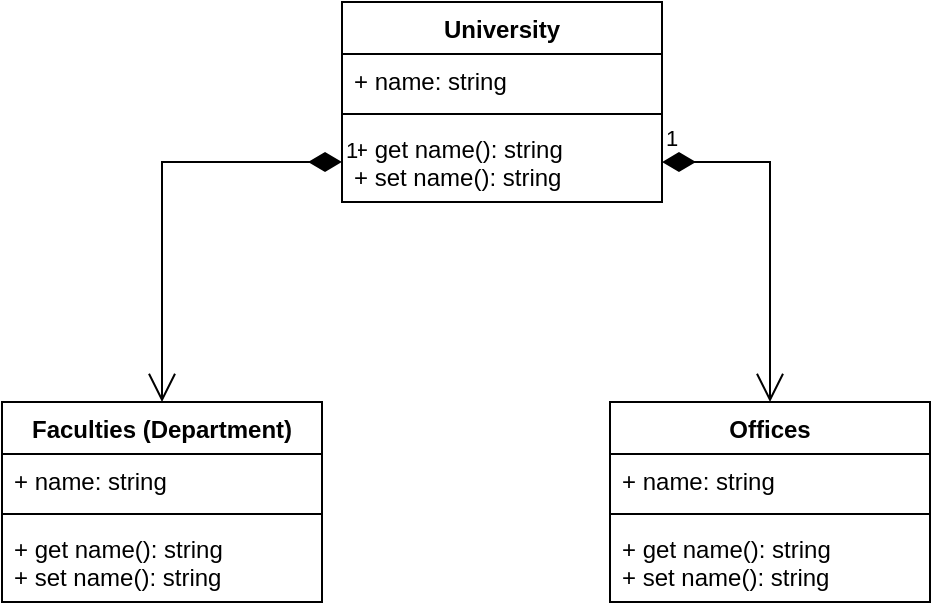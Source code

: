<mxfile version="20.0.4" type="github">
  <diagram name="Page-1" id="b5b7bab2-c9e2-2cf4-8b2a-24fd1a2a6d21">
    <mxGraphModel dx="1038" dy="575" grid="1" gridSize="10" guides="1" tooltips="1" connect="1" arrows="1" fold="1" page="1" pageScale="1" pageWidth="827" pageHeight="1169" background="none" math="0" shadow="0">
      <root>
        <mxCell id="0" />
        <mxCell id="1" parent="0" />
        <mxCell id="FSZFl9rcRMAzRyN6BGsP-3" value="University" style="swimlane;fontStyle=1;align=center;verticalAlign=top;childLayout=stackLayout;horizontal=1;startSize=26;horizontalStack=0;resizeParent=1;resizeParentMax=0;resizeLast=0;collapsible=1;marginBottom=0;" vertex="1" parent="1">
          <mxGeometry x="280" y="50" width="160" height="100" as="geometry">
            <mxRectangle x="270" y="120" width="100" height="30" as="alternateBounds" />
          </mxGeometry>
        </mxCell>
        <mxCell id="FSZFl9rcRMAzRyN6BGsP-4" value="+ name: string" style="text;strokeColor=none;fillColor=none;align=left;verticalAlign=top;spacingLeft=4;spacingRight=4;overflow=hidden;rotatable=0;points=[[0,0.5],[1,0.5]];portConstraint=eastwest;" vertex="1" parent="FSZFl9rcRMAzRyN6BGsP-3">
          <mxGeometry y="26" width="160" height="26" as="geometry" />
        </mxCell>
        <mxCell id="FSZFl9rcRMAzRyN6BGsP-5" value="" style="line;strokeWidth=1;fillColor=none;align=left;verticalAlign=middle;spacingTop=-1;spacingLeft=3;spacingRight=3;rotatable=0;labelPosition=right;points=[];portConstraint=eastwest;" vertex="1" parent="FSZFl9rcRMAzRyN6BGsP-3">
          <mxGeometry y="52" width="160" height="8" as="geometry" />
        </mxCell>
        <mxCell id="FSZFl9rcRMAzRyN6BGsP-6" value="+ get name(): string&#xa;+ set name(): string&#xa;&#xa;" style="text;strokeColor=none;fillColor=none;align=left;verticalAlign=top;spacingLeft=4;spacingRight=4;overflow=hidden;rotatable=0;points=[[0,0.5],[1,0.5]];portConstraint=eastwest;" vertex="1" parent="FSZFl9rcRMAzRyN6BGsP-3">
          <mxGeometry y="60" width="160" height="40" as="geometry" />
        </mxCell>
        <mxCell id="FSZFl9rcRMAzRyN6BGsP-11" value="Faculties (Department)" style="swimlane;fontStyle=1;align=center;verticalAlign=top;childLayout=stackLayout;horizontal=1;startSize=26;horizontalStack=0;resizeParent=1;resizeParentMax=0;resizeLast=0;collapsible=1;marginBottom=0;" vertex="1" parent="1">
          <mxGeometry x="110" y="250" width="160" height="100" as="geometry">
            <mxRectangle x="270" y="120" width="100" height="30" as="alternateBounds" />
          </mxGeometry>
        </mxCell>
        <mxCell id="FSZFl9rcRMAzRyN6BGsP-12" value="+ name: string" style="text;strokeColor=none;fillColor=none;align=left;verticalAlign=top;spacingLeft=4;spacingRight=4;overflow=hidden;rotatable=0;points=[[0,0.5],[1,0.5]];portConstraint=eastwest;" vertex="1" parent="FSZFl9rcRMAzRyN6BGsP-11">
          <mxGeometry y="26" width="160" height="26" as="geometry" />
        </mxCell>
        <mxCell id="FSZFl9rcRMAzRyN6BGsP-13" value="" style="line;strokeWidth=1;fillColor=none;align=left;verticalAlign=middle;spacingTop=-1;spacingLeft=3;spacingRight=3;rotatable=0;labelPosition=right;points=[];portConstraint=eastwest;" vertex="1" parent="FSZFl9rcRMAzRyN6BGsP-11">
          <mxGeometry y="52" width="160" height="8" as="geometry" />
        </mxCell>
        <mxCell id="FSZFl9rcRMAzRyN6BGsP-14" value="+ get name(): string&#xa;+ set name(): string&#xa;&#xa;" style="text;strokeColor=none;fillColor=none;align=left;verticalAlign=top;spacingLeft=4;spacingRight=4;overflow=hidden;rotatable=0;points=[[0,0.5],[1,0.5]];portConstraint=eastwest;" vertex="1" parent="FSZFl9rcRMAzRyN6BGsP-11">
          <mxGeometry y="60" width="160" height="40" as="geometry" />
        </mxCell>
        <mxCell id="FSZFl9rcRMAzRyN6BGsP-25" value="1" style="endArrow=open;html=1;endSize=12;startArrow=diamondThin;startSize=14;startFill=1;edgeStyle=orthogonalEdgeStyle;align=left;verticalAlign=bottom;rounded=0;" edge="1" parent="1" source="FSZFl9rcRMAzRyN6BGsP-6" target="FSZFl9rcRMAzRyN6BGsP-11">
          <mxGeometry x="-1" y="3" relative="1" as="geometry">
            <mxPoint x="260" y="240" as="sourcePoint" />
            <mxPoint x="420" y="240" as="targetPoint" />
          </mxGeometry>
        </mxCell>
        <mxCell id="FSZFl9rcRMAzRyN6BGsP-26" value="Offices" style="swimlane;fontStyle=1;align=center;verticalAlign=top;childLayout=stackLayout;horizontal=1;startSize=26;horizontalStack=0;resizeParent=1;resizeParentMax=0;resizeLast=0;collapsible=1;marginBottom=0;" vertex="1" parent="1">
          <mxGeometry x="414" y="250" width="160" height="100" as="geometry">
            <mxRectangle x="270" y="120" width="100" height="30" as="alternateBounds" />
          </mxGeometry>
        </mxCell>
        <mxCell id="FSZFl9rcRMAzRyN6BGsP-27" value="+ name: string" style="text;strokeColor=none;fillColor=none;align=left;verticalAlign=top;spacingLeft=4;spacingRight=4;overflow=hidden;rotatable=0;points=[[0,0.5],[1,0.5]];portConstraint=eastwest;" vertex="1" parent="FSZFl9rcRMAzRyN6BGsP-26">
          <mxGeometry y="26" width="160" height="26" as="geometry" />
        </mxCell>
        <mxCell id="FSZFl9rcRMAzRyN6BGsP-28" value="" style="line;strokeWidth=1;fillColor=none;align=left;verticalAlign=middle;spacingTop=-1;spacingLeft=3;spacingRight=3;rotatable=0;labelPosition=right;points=[];portConstraint=eastwest;" vertex="1" parent="FSZFl9rcRMAzRyN6BGsP-26">
          <mxGeometry y="52" width="160" height="8" as="geometry" />
        </mxCell>
        <mxCell id="FSZFl9rcRMAzRyN6BGsP-29" value="+ get name(): string&#xa;+ set name(): string&#xa;&#xa;" style="text;strokeColor=none;fillColor=none;align=left;verticalAlign=top;spacingLeft=4;spacingRight=4;overflow=hidden;rotatable=0;points=[[0,0.5],[1,0.5]];portConstraint=eastwest;" vertex="1" parent="FSZFl9rcRMAzRyN6BGsP-26">
          <mxGeometry y="60" width="160" height="40" as="geometry" />
        </mxCell>
        <mxCell id="FSZFl9rcRMAzRyN6BGsP-30" value="1" style="endArrow=open;html=1;endSize=12;startArrow=diamondThin;startSize=14;startFill=1;edgeStyle=orthogonalEdgeStyle;align=left;verticalAlign=bottom;rounded=0;" edge="1" parent="1" target="FSZFl9rcRMAzRyN6BGsP-26" source="FSZFl9rcRMAzRyN6BGsP-6">
          <mxGeometry x="-1" y="3" relative="1" as="geometry">
            <mxPoint x="584" y="170" as="sourcePoint" />
            <mxPoint x="724" y="240" as="targetPoint" />
          </mxGeometry>
        </mxCell>
      </root>
    </mxGraphModel>
  </diagram>
</mxfile>
